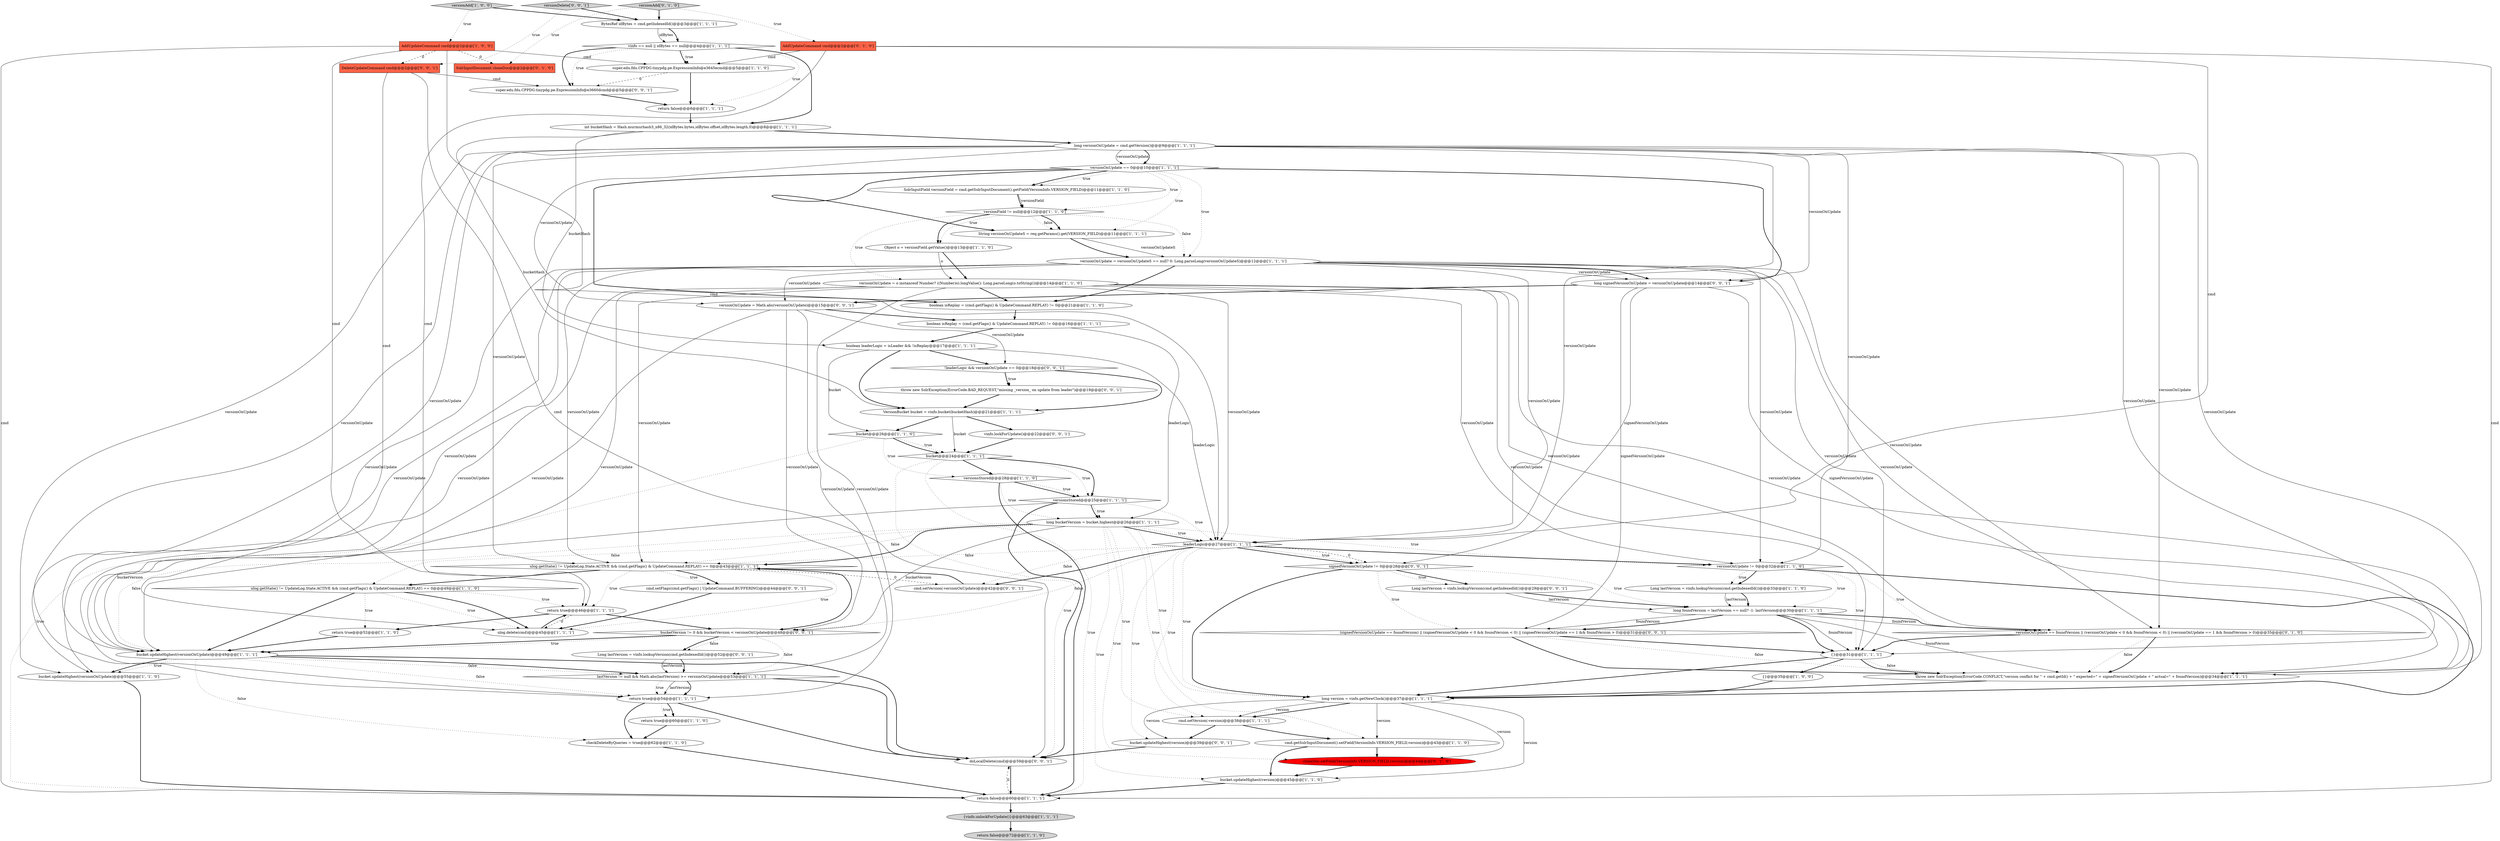 digraph {
9 [style = filled, label = "versionOnUpdate != 0@@@32@@@['1', '1', '0']", fillcolor = white, shape = diamond image = "AAA0AAABBB1BBB"];
60 [style = filled, label = "bucket.updateHighest(version)@@@39@@@['0', '0', '1']", fillcolor = white, shape = ellipse image = "AAA0AAABBB3BBB"];
46 [style = filled, label = "versionAdd['1', '0', '0']", fillcolor = lightgray, shape = diamond image = "AAA0AAABBB1BBB"];
68 [style = filled, label = "doLocalDelete(cmd)@@@59@@@['0', '0', '1']", fillcolor = white, shape = ellipse image = "AAA0AAABBB3BBB"];
32 [style = filled, label = "{}@@@35@@@['1', '0', '0']", fillcolor = white, shape = ellipse image = "AAA0AAABBB1BBB"];
53 [style = filled, label = "SolrInputDocument cloneDoc@@@2@@@['0', '1', '0']", fillcolor = tomato, shape = box image = "AAA1AAABBB2BBB"];
58 [style = filled, label = "versionDelete['0', '0', '1']", fillcolor = lightgray, shape = diamond image = "AAA0AAABBB3BBB"];
23 [style = filled, label = "Long lastVersion = vinfo.lookupVersion(cmd.getIndexedId())@@@33@@@['1', '1', '0']", fillcolor = white, shape = ellipse image = "AAA0AAABBB1BBB"];
52 [style = filled, label = "AddUpdateCommand cmd@@@2@@@['0', '1', '0']", fillcolor = tomato, shape = box image = "AAA0AAABBB2BBB"];
63 [style = filled, label = "super.edu.fdu.CPPDG.tinypdg.pe.ExpressionInfo@e3660dcmd@@@5@@@['0', '0', '1']", fillcolor = white, shape = ellipse image = "AAA0AAABBB3BBB"];
14 [style = filled, label = "boolean isReplay = (cmd.getFlags() & UpdateCommand.REPLAY) != 0@@@16@@@['1', '1', '1']", fillcolor = white, shape = ellipse image = "AAA0AAABBB1BBB"];
67 [style = filled, label = "DeleteUpdateCommand cmd@@@2@@@['0', '0', '1']", fillcolor = tomato, shape = box image = "AAA0AAABBB3BBB"];
39 [style = filled, label = "long versionOnUpdate = cmd.getVersion()@@@9@@@['1', '1', '1']", fillcolor = white, shape = ellipse image = "AAA0AAABBB1BBB"];
20 [style = filled, label = "AddUpdateCommand cmd@@@2@@@['1', '0', '0']", fillcolor = tomato, shape = box image = "AAA1AAABBB1BBB"];
31 [style = filled, label = "return false@@@72@@@['1', '1', '0']", fillcolor = lightgray, shape = ellipse image = "AAA0AAABBB1BBB"];
19 [style = filled, label = "long foundVersion = lastVersion == null? -1: lastVersion@@@30@@@['1', '1', '1']", fillcolor = white, shape = ellipse image = "AAA0AAABBB1BBB"];
25 [style = filled, label = "versionsStored@@@25@@@['1', '1', '1']", fillcolor = white, shape = diamond image = "AAA0AAABBB1BBB"];
36 [style = filled, label = "leaderLogic@@@27@@@['1', '1', '1']", fillcolor = white, shape = diamond image = "AAA0AAABBB1BBB"];
55 [style = filled, label = "vinfo.lockForUpdate()@@@22@@@['0', '0', '1']", fillcolor = white, shape = ellipse image = "AAA0AAABBB3BBB"];
44 [style = filled, label = "return true@@@54@@@['1', '1', '1']", fillcolor = white, shape = ellipse image = "AAA0AAABBB1BBB"];
70 [style = filled, label = "bucketVersion != 0 && bucketVersion < versionOnUpdate@@@48@@@['0', '0', '1']", fillcolor = white, shape = diamond image = "AAA0AAABBB3BBB"];
5 [style = filled, label = "checkDeleteByQueries = true@@@62@@@['1', '1', '0']", fillcolor = white, shape = ellipse image = "AAA0AAABBB1BBB"];
15 [style = filled, label = "SolrInputField versionField = cmd.getSolrInputDocument().getField(VersionInfo.VERSION_FIELD)@@@11@@@['1', '1', '0']", fillcolor = white, shape = ellipse image = "AAA0AAABBB1BBB"];
18 [style = filled, label = "Object o = versionField.getValue()@@@13@@@['1', '1', '0']", fillcolor = white, shape = ellipse image = "AAA0AAABBB1BBB"];
24 [style = filled, label = "boolean leaderLogic = isLeader && !isReplay@@@17@@@['1', '1', '1']", fillcolor = white, shape = ellipse image = "AAA0AAABBB1BBB"];
10 [style = filled, label = "lastVersion != null && Math.abs(lastVersion) >= versionOnUpdate@@@53@@@['1', '1', '1']", fillcolor = white, shape = diamond image = "AAA0AAABBB1BBB"];
34 [style = filled, label = "vinfo == null || idBytes == null@@@4@@@['1', '1', '1']", fillcolor = white, shape = diamond image = "AAA0AAABBB1BBB"];
43 [style = filled, label = "ulog.getState() != UpdateLog.State.ACTIVE && (cmd.getFlags() & UpdateCommand.REPLAY) == 0@@@43@@@['1', '1', '1']", fillcolor = white, shape = diamond image = "AAA0AAABBB1BBB"];
66 [style = filled, label = "throw new SolrException(ErrorCode.BAD_REQUEST,\"missing _version_ on update from leader\")@@@19@@@['0', '0', '1']", fillcolor = white, shape = ellipse image = "AAA0AAABBB3BBB"];
61 [style = filled, label = "cmd.setVersion(-versionOnUpdate)@@@42@@@['0', '0', '1']", fillcolor = white, shape = ellipse image = "AAA0AAABBB3BBB"];
16 [style = filled, label = "cmd.getSolrInputDocument().setField(VersionInfo.VERSION_FIELD,version)@@@43@@@['1', '1', '0']", fillcolor = white, shape = ellipse image = "AAA0AAABBB1BBB"];
28 [style = filled, label = "boolean isReplay = (cmd.getFlags() & UpdateCommand.REPLAY) != 0@@@21@@@['1', '1', '0']", fillcolor = white, shape = ellipse image = "AAA0AAABBB1BBB"];
41 [style = filled, label = "cmd.setVersion(-version)@@@38@@@['1', '1', '1']", fillcolor = white, shape = ellipse image = "AAA0AAABBB1BBB"];
8 [style = filled, label = "bucket@@@24@@@['1', '1', '1']", fillcolor = white, shape = diamond image = "AAA0AAABBB1BBB"];
56 [style = filled, label = "Long lastVersion = vinfo.lookupVersion(cmd.getIndexedId())@@@52@@@['0', '0', '1']", fillcolor = white, shape = ellipse image = "AAA0AAABBB3BBB"];
42 [style = filled, label = "bucket.updateHighest(version)@@@45@@@['1', '1', '0']", fillcolor = white, shape = ellipse image = "AAA0AAABBB1BBB"];
29 [style = filled, label = "return true@@@46@@@['1', '1', '1']", fillcolor = white, shape = ellipse image = "AAA0AAABBB1BBB"];
22 [style = filled, label = "versionsStored@@@28@@@['1', '1', '0']", fillcolor = white, shape = diamond image = "AAA0AAABBB1BBB"];
57 [style = filled, label = "(signedVersionOnUpdate == foundVersion) || (signedVersionOnUpdate < 0 && foundVersion < 0) || (signedVersionOnUpdate == 1 && foundVersion > 0)@@@31@@@['0', '0', '1']", fillcolor = white, shape = diamond image = "AAA0AAABBB3BBB"];
21 [style = filled, label = "throw new SolrException(ErrorCode.CONFLICT,\"version conflict for \" + cmd.getId() + \" expected=\" + signedVersionOnUpdate + \" actual=\" + foundVersion)@@@34@@@['1', '1', '1']", fillcolor = white, shape = ellipse image = "AAA0AAABBB1BBB"];
0 [style = filled, label = "return false@@@60@@@['1', '1', '1']", fillcolor = white, shape = ellipse image = "AAA0AAABBB1BBB"];
38 [style = filled, label = "versionField != null@@@12@@@['1', '1', '0']", fillcolor = white, shape = diamond image = "AAA0AAABBB1BBB"];
1 [style = filled, label = "BytesRef idBytes = cmd.getIndexedId()@@@3@@@['1', '1', '1']", fillcolor = white, shape = ellipse image = "AAA0AAABBB1BBB"];
3 [style = filled, label = "versionOnUpdate = versionOnUpdateS == null? 0: Long.parseLong(versionOnUpdateS)@@@12@@@['1', '1', '1']", fillcolor = white, shape = ellipse image = "AAA0AAABBB1BBB"];
45 [style = filled, label = "return false@@@6@@@['1', '1', '1']", fillcolor = white, shape = ellipse image = "AAA0AAABBB1BBB"];
62 [style = filled, label = "versionOnUpdate = Math.abs(versionOnUpdate)@@@15@@@['0', '0', '1']", fillcolor = white, shape = ellipse image = "AAA0AAABBB3BBB"];
12 [style = filled, label = "bucket.updateHighest(versionOnUpdate)@@@55@@@['1', '1', '0']", fillcolor = white, shape = ellipse image = "AAA0AAABBB1BBB"];
26 [style = filled, label = "ulog.getState() != UpdateLog.State.ACTIVE && (cmd.getFlags() & UpdateCommand.REPLAY) == 0@@@49@@@['1', '1', '0']", fillcolor = white, shape = diamond image = "AAA0AAABBB1BBB"];
50 [style = filled, label = "cloneDoc.setField(VersionInfo.VERSION_FIELD,version)@@@44@@@['0', '1', '0']", fillcolor = red, shape = ellipse image = "AAA1AAABBB2BBB"];
30 [style = filled, label = "bucket.updateHighest(versionOnUpdate)@@@49@@@['1', '1', '1']", fillcolor = white, shape = ellipse image = "AAA0AAABBB1BBB"];
49 [style = filled, label = "versionAdd['0', '1', '0']", fillcolor = lightgray, shape = diamond image = "AAA0AAABBB2BBB"];
69 [style = filled, label = "Long lastVersion = vinfo.lookupVersion(cmd.getIndexedId())@@@29@@@['0', '0', '1']", fillcolor = white, shape = ellipse image = "AAA0AAABBB3BBB"];
4 [style = filled, label = "long bucketVersion = bucket.highest@@@26@@@['1', '1', '1']", fillcolor = white, shape = ellipse image = "AAA0AAABBB1BBB"];
13 [style = filled, label = "ulog.delete(cmd)@@@45@@@['1', '1', '1']", fillcolor = white, shape = ellipse image = "AAA0AAABBB1BBB"];
37 [style = filled, label = "int bucketHash = Hash.murmurhash3_x86_32(idBytes.bytes,idBytes.offset,idBytes.length,0)@@@8@@@['1', '1', '1']", fillcolor = white, shape = ellipse image = "AAA0AAABBB1BBB"];
40 [style = filled, label = "VersionBucket bucket = vinfo.bucket(bucketHash)@@@21@@@['1', '1', '1']", fillcolor = white, shape = ellipse image = "AAA0AAABBB1BBB"];
65 [style = filled, label = "!leaderLogic && versionOnUpdate == 0@@@18@@@['0', '0', '1']", fillcolor = white, shape = diamond image = "AAA0AAABBB3BBB"];
11 [style = filled, label = "return true@@@52@@@['1', '1', '0']", fillcolor = white, shape = ellipse image = "AAA0AAABBB1BBB"];
7 [style = filled, label = "{vinfo.unlockForUpdate()}@@@63@@@['1', '1', '1']", fillcolor = lightgray, shape = ellipse image = "AAA0AAABBB1BBB"];
59 [style = filled, label = "cmd.setFlags(cmd.getFlags() | UpdateCommand.BUFFERING)@@@44@@@['0', '0', '1']", fillcolor = white, shape = ellipse image = "AAA0AAABBB3BBB"];
17 [style = filled, label = "String versionOnUpdateS = req.getParams().get(VERSION_FIELD)@@@11@@@['1', '1', '1']", fillcolor = white, shape = ellipse image = "AAA0AAABBB1BBB"];
33 [style = filled, label = "{}@@@31@@@['1', '1', '1']", fillcolor = white, shape = ellipse image = "AAA0AAABBB1BBB"];
47 [style = filled, label = "return true@@@60@@@['1', '1', '0']", fillcolor = white, shape = ellipse image = "AAA0AAABBB1BBB"];
54 [style = filled, label = "long signedVersionOnUpdate = versionOnUpdate@@@14@@@['0', '0', '1']", fillcolor = white, shape = ellipse image = "AAA0AAABBB3BBB"];
6 [style = filled, label = "long version = vinfo.getNewClock()@@@37@@@['1', '1', '1']", fillcolor = white, shape = ellipse image = "AAA0AAABBB1BBB"];
35 [style = filled, label = "bucket@@@26@@@['1', '1', '0']", fillcolor = white, shape = diamond image = "AAA0AAABBB1BBB"];
48 [style = filled, label = "versionOnUpdate = o instanceof Number? ((Number)o).longValue(): Long.parseLong(o.toString())@@@14@@@['1', '1', '0']", fillcolor = white, shape = ellipse image = "AAA0AAABBB1BBB"];
51 [style = filled, label = "versionOnUpdate == foundVersion || (versionOnUpdate < 0 && foundVersion < 0) || (versionOnUpdate == 1 && foundVersion > 0)@@@35@@@['0', '1', '0']", fillcolor = white, shape = diamond image = "AAA0AAABBB2BBB"];
2 [style = filled, label = "super.edu.fdu.CPPDG.tinypdg.pe.ExpressionInfo@e3645ecmd@@@5@@@['1', '1', '0']", fillcolor = white, shape = ellipse image = "AAA0AAABBB1BBB"];
64 [style = filled, label = "signedVersionOnUpdate != 0@@@28@@@['0', '0', '1']", fillcolor = white, shape = diamond image = "AAA0AAABBB3BBB"];
27 [style = filled, label = "versionOnUpdate == 0@@@10@@@['1', '1', '1']", fillcolor = white, shape = diamond image = "AAA0AAABBB1BBB"];
36->6 [style = dotted, label="true"];
14->24 [style = bold, label=""];
62->14 [style = bold, label=""];
10->44 [style = dotted, label="true"];
34->45 [style = dotted, label="true"];
61->43 [style = bold, label=""];
15->38 [style = solid, label="versionField"];
4->50 [style = dotted, label="true"];
57->33 [style = bold, label=""];
27->28 [style = bold, label=""];
40->55 [style = bold, label=""];
25->4 [style = dotted, label="true"];
19->21 [style = solid, label="foundVersion"];
34->2 [style = dotted, label="true"];
18->48 [style = solid, label="o"];
43->26 [style = bold, label=""];
7->31 [style = bold, label=""];
3->30 [style = solid, label="versionOnUpdate"];
3->54 [style = solid, label="versionOnUpdate"];
69->19 [style = bold, label=""];
3->62 [style = solid, label="versionOnUpdate"];
27->15 [style = dotted, label="true"];
35->8 [style = dotted, label="true"];
26->13 [style = dotted, label="true"];
68->0 [style = bold, label=""];
32->6 [style = bold, label=""];
27->15 [style = bold, label=""];
28->14 [style = bold, label=""];
62->10 [style = solid, label="versionOnUpdate"];
9->6 [style = bold, label=""];
10->44 [style = solid, label="lastVersion"];
22->0 [style = bold, label=""];
52->0 [style = solid, label="cmd"];
62->70 [style = solid, label="versionOnUpdate"];
40->8 [style = solid, label="bucket"];
34->2 [style = bold, label=""];
5->0 [style = bold, label=""];
20->2 [style = solid, label="cmd"];
38->48 [style = dotted, label="true"];
6->41 [style = bold, label=""];
36->61 [style = dotted, label="false"];
35->8 [style = bold, label=""];
27->17 [style = bold, label=""];
4->42 [style = dotted, label="true"];
4->30 [style = dotted, label="false"];
44->47 [style = dotted, label="true"];
60->68 [style = bold, label=""];
16->42 [style = bold, label=""];
39->51 [style = solid, label="versionOnUpdate"];
4->36 [style = bold, label=""];
62->30 [style = solid, label="versionOnUpdate"];
4->36 [style = dotted, label="true"];
65->66 [style = dotted, label="true"];
35->22 [style = dotted, label="true"];
8->0 [style = dotted, label="true"];
44->47 [style = bold, label=""];
43->70 [style = bold, label=""];
20->36 [style = solid, label="cmd"];
22->25 [style = bold, label=""];
15->38 [style = bold, label=""];
9->33 [style = dotted, label="true"];
36->9 [style = bold, label=""];
48->36 [style = solid, label="versionOnUpdate"];
30->10 [style = dotted, label="false"];
3->33 [style = solid, label="versionOnUpdate"];
51->21 [style = bold, label=""];
49->53 [style = dotted, label="true"];
30->12 [style = dotted, label="true"];
54->62 [style = bold, label=""];
46->20 [style = dotted, label="true"];
70->56 [style = dotted, label="false"];
20->29 [style = solid, label="cmd"];
24->36 [style = solid, label="leaderLogic"];
65->66 [style = bold, label=""];
24->40 [style = bold, label=""];
48->51 [style = solid, label="versionOnUpdate"];
19->51 [style = solid, label="foundVersion"];
3->9 [style = solid, label="versionOnUpdate"];
30->68 [style = bold, label=""];
67->68 [style = solid, label="cmd"];
26->13 [style = bold, label=""];
8->22 [style = bold, label=""];
43->59 [style = dotted, label="true"];
0->7 [style = bold, label=""];
6->50 [style = solid, label="version"];
56->10 [style = bold, label=""];
52->36 [style = solid, label="cmd"];
3->54 [style = bold, label=""];
4->70 [style = solid, label="bucketVersion"];
64->6 [style = bold, label=""];
38->18 [style = dotted, label="true"];
39->44 [style = solid, label="versionOnUpdate"];
48->21 [style = solid, label="versionOnUpdate"];
3->12 [style = solid, label="versionOnUpdate"];
38->18 [style = bold, label=""];
19->57 [style = bold, label=""];
34->63 [style = dotted, label="true"];
49->1 [style = bold, label=""];
10->44 [style = bold, label=""];
38->17 [style = dotted, label="false"];
57->21 [style = bold, label=""];
44->68 [style = bold, label=""];
48->44 [style = solid, label="versionOnUpdate"];
30->10 [style = bold, label=""];
27->54 [style = bold, label=""];
69->19 [style = solid, label="lastVersion"];
3->21 [style = solid, label="versionOnUpdate"];
36->70 [style = dotted, label="false"];
67->63 [style = solid, label="cmd"];
39->54 [style = solid, label="versionOnUpdate"];
48->28 [style = bold, label=""];
22->4 [style = dotted, label="true"];
38->17 [style = bold, label=""];
20->0 [style = solid, label="cmd"];
11->30 [style = bold, label=""];
29->11 [style = bold, label=""];
51->33 [style = bold, label=""];
63->45 [style = bold, label=""];
25->30 [style = solid, label="bucketVersion"];
36->60 [style = dotted, label="true"];
19->33 [style = bold, label=""];
29->13 [style = dashed, label="0"];
65->40 [style = bold, label=""];
6->60 [style = solid, label="version"];
8->25 [style = dotted, label="true"];
64->57 [style = dotted, label="true"];
43->59 [style = bold, label=""];
17->3 [style = solid, label="versionOnUpdateS"];
37->40 [style = solid, label="bucketHash"];
40->35 [style = bold, label=""];
19->33 [style = solid, label="foundVersion"];
3->36 [style = solid, label="versionOnUpdate"];
39->62 [style = solid, label="versionOnUpdate"];
36->43 [style = dotted, label="false"];
22->25 [style = dotted, label="true"];
52->29 [style = solid, label="cmd"];
0->68 [style = dashed, label="0"];
27->38 [style = dotted, label="true"];
58->67 [style = dotted, label="true"];
3->43 [style = solid, label="versionOnUpdate"];
4->43 [style = dotted, label="false"];
30->44 [style = dotted, label="false"];
54->64 [style = solid, label="signedVersionOnUpdate"];
42->0 [style = bold, label=""];
16->50 [style = bold, label=""];
37->24 [style = solid, label="bucketHash"];
8->68 [style = dotted, label="true"];
24->35 [style = solid, label="bucket"];
48->12 [style = solid, label="versionOnUpdate"];
70->10 [style = dotted, label="false"];
58->1 [style = bold, label=""];
3->28 [style = bold, label=""];
1->34 [style = bold, label=""];
30->12 [style = bold, label=""];
18->48 [style = bold, label=""];
9->19 [style = dotted, label="true"];
9->51 [style = dotted, label="true"];
51->21 [style = dotted, label="false"];
23->19 [style = solid, label="lastVersion"];
48->9 [style = solid, label="versionOnUpdate"];
50->42 [style = bold, label=""];
49->52 [style = dotted, label="true"];
70->30 [style = bold, label=""];
48->33 [style = solid, label="versionOnUpdate"];
9->23 [style = dotted, label="true"];
30->5 [style = dotted, label="false"];
23->19 [style = bold, label=""];
39->9 [style = solid, label="versionOnUpdate"];
47->5 [style = bold, label=""];
25->36 [style = dotted, label="true"];
39->33 [style = solid, label="versionOnUpdate"];
39->36 [style = solid, label="versionOnUpdate"];
52->2 [style = solid, label="cmd"];
2->45 [style = bold, label=""];
17->3 [style = bold, label=""];
25->68 [style = bold, label=""];
20->53 [style = dashed, label="0"];
3->51 [style = solid, label="versionOnUpdate"];
48->30 [style = solid, label="versionOnUpdate"];
33->32 [style = bold, label=""];
41->16 [style = bold, label=""];
35->0 [style = dotted, label="true"];
70->56 [style = bold, label=""];
26->11 [style = dotted, label="true"];
27->17 [style = dotted, label="true"];
19->57 [style = solid, label="foundVersion"];
19->51 [style = bold, label=""];
44->5 [style = bold, label=""];
37->39 [style = bold, label=""];
70->30 [style = dotted, label="true"];
2->63 [style = dashed, label="0"];
36->64 [style = bold, label=""];
6->41 [style = solid, label="version"];
4->6 [style = dotted, label="true"];
33->21 [style = dotted, label="false"];
36->41 [style = dotted, label="true"];
10->68 [style = bold, label=""];
4->43 [style = bold, label=""];
39->12 [style = solid, label="versionOnUpdate"];
56->10 [style = solid, label="lastVersion"];
57->21 [style = dotted, label="false"];
21->6 [style = bold, label=""];
6->16 [style = solid, label="version"];
64->69 [style = bold, label=""];
66->40 [style = bold, label=""];
39->21 [style = solid, label="versionOnUpdate"];
39->27 [style = solid, label="versionOnUpdate"];
54->21 [style = solid, label="signedVersionOnUpdate"];
33->6 [style = bold, label=""];
62->65 [style = solid, label="versionOnUpdate"];
25->4 [style = bold, label=""];
41->60 [style = bold, label=""];
64->19 [style = dotted, label="true"];
43->61 [style = dashed, label="0"];
39->43 [style = solid, label="versionOnUpdate"];
43->13 [style = dotted, label="true"];
39->27 [style = bold, label=""];
12->0 [style = bold, label=""];
36->64 [style = dotted, label="true"];
27->3 [style = dotted, label="true"];
38->3 [style = dotted, label="false"];
26->30 [style = bold, label=""];
43->29 [style = dotted, label="true"];
36->64 [style = dashed, label="0"];
9->23 [style = bold, label=""];
14->4 [style = solid, label="leaderLogic"];
6->42 [style = solid, label="version"];
13->29 [style = bold, label=""];
34->37 [style = bold, label=""];
46->1 [style = bold, label=""];
64->69 [style = dotted, label="true"];
59->13 [style = bold, label=""];
67->13 [style = solid, label="cmd"];
4->41 [style = dotted, label="true"];
26->29 [style = dotted, label="true"];
36->61 [style = bold, label=""];
4->16 [style = dotted, label="true"];
45->37 [style = bold, label=""];
4->26 [style = dotted, label="false"];
4->9 [style = dotted, label="true"];
33->21 [style = bold, label=""];
29->70 [style = bold, label=""];
20->67 [style = dashed, label="0"];
1->34 [style = solid, label="idBytes"];
39->30 [style = solid, label="versionOnUpdate"];
54->57 [style = solid, label="signedVersionOnUpdate"];
24->65 [style = bold, label=""];
55->8 [style = bold, label=""];
8->25 [style = bold, label=""];
3->44 [style = solid, label="versionOnUpdate"];
48->43 [style = solid, label="versionOnUpdate"];
34->63 [style = bold, label=""];
}
